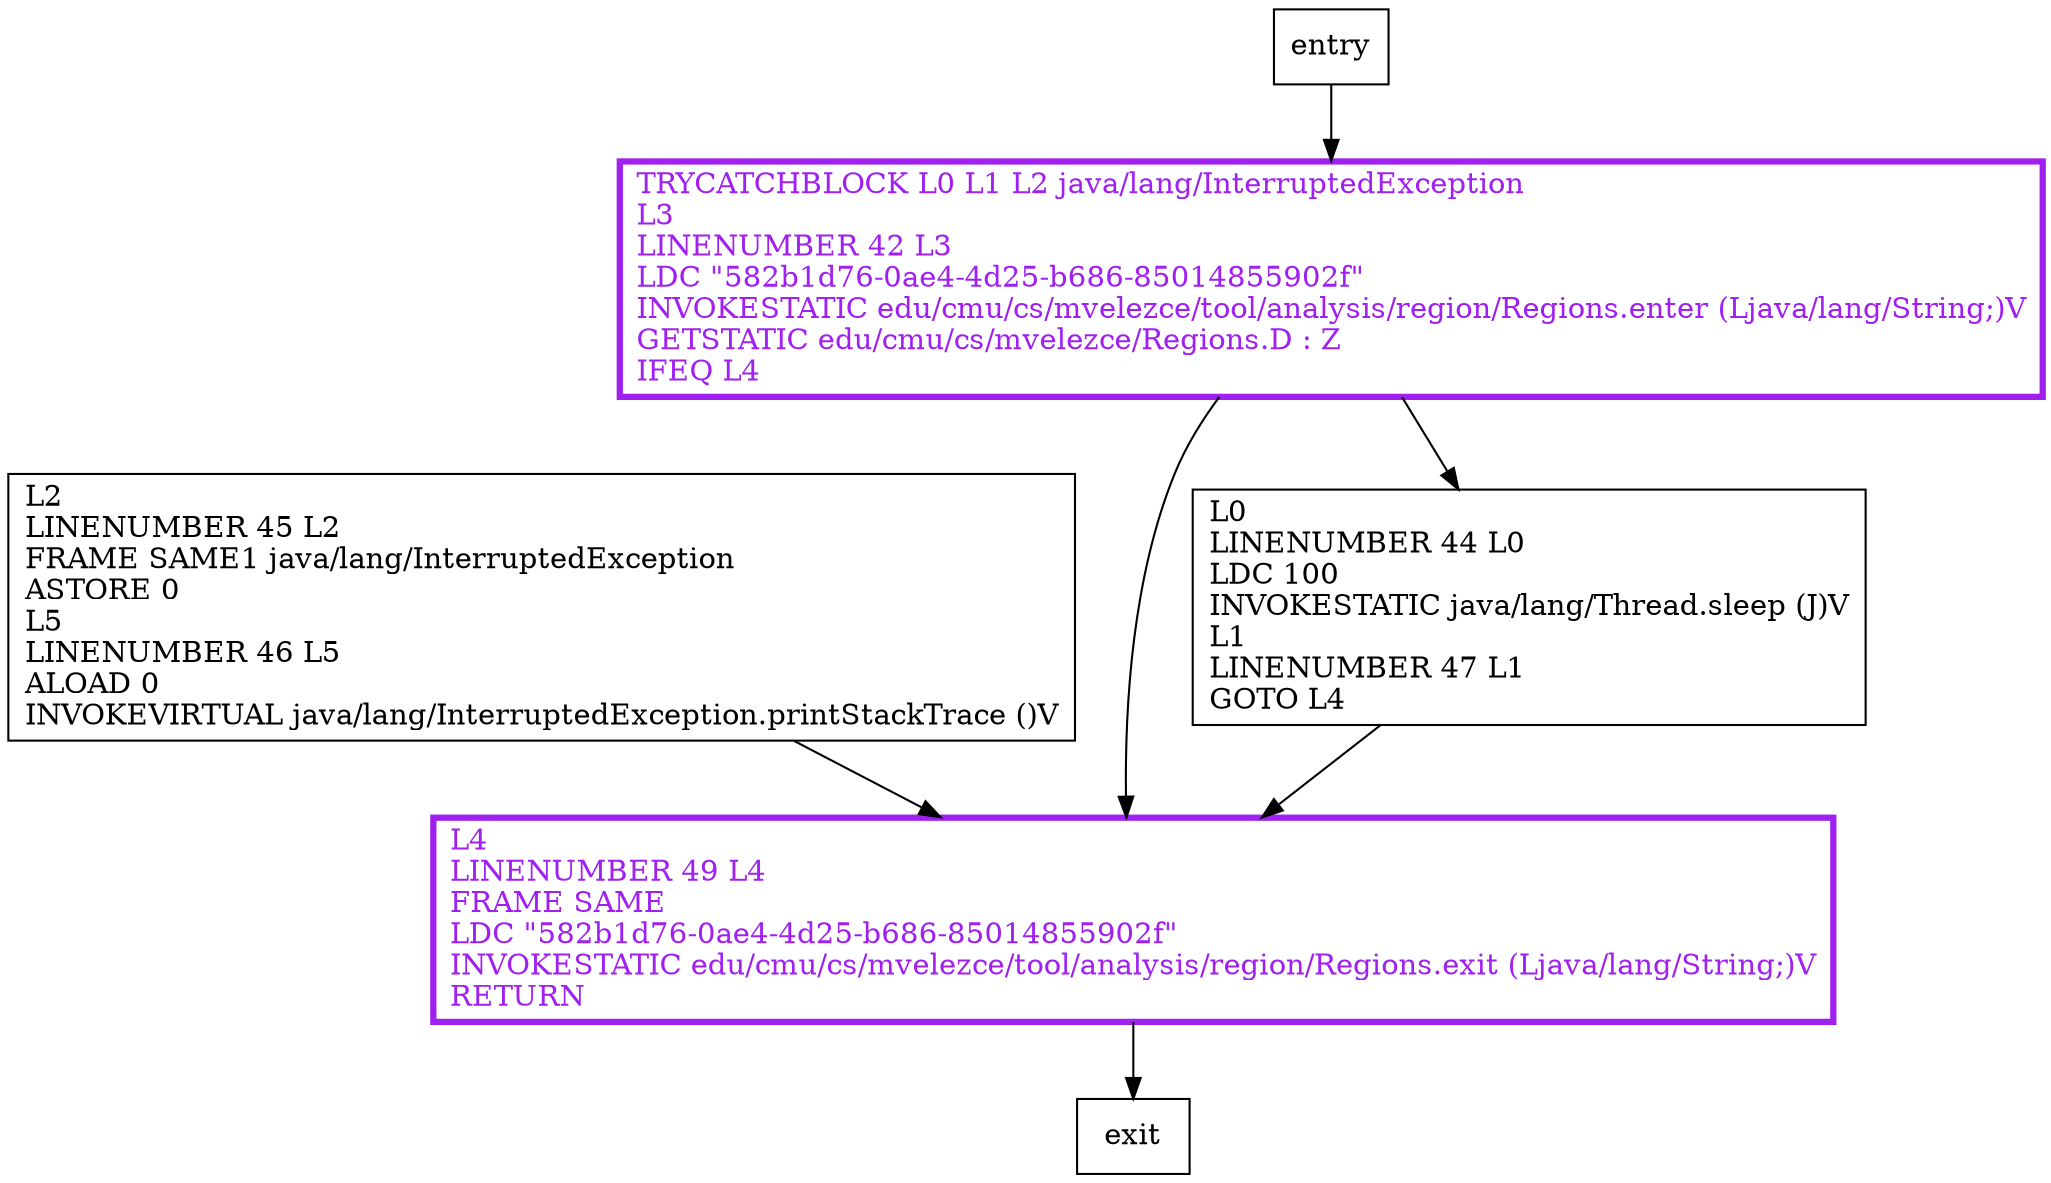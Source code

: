 digraph bar {
node [shape=record];
420362581 [label="TRYCATCHBLOCK L0 L1 L2 java/lang/InterruptedException\lL3\lLINENUMBER 42 L3\lLDC \"582b1d76-0ae4-4d25-b686-85014855902f\"\lINVOKESTATIC edu/cmu/cs/mvelezce/tool/analysis/region/Regions.enter (Ljava/lang/String;)V\lGETSTATIC edu/cmu/cs/mvelezce/Regions.D : Z\lIFEQ L4\l"];
1983619087 [label="L4\lLINENUMBER 49 L4\lFRAME SAME\lLDC \"582b1d76-0ae4-4d25-b686-85014855902f\"\lINVOKESTATIC edu/cmu/cs/mvelezce/tool/analysis/region/Regions.exit (Ljava/lang/String;)V\lRETURN\l"];
1851727440 [label="L0\lLINENUMBER 44 L0\lLDC 100\lINVOKESTATIC java/lang/Thread.sleep (J)V\lL1\lLINENUMBER 47 L1\lGOTO L4\l"];
237480109 [label="L2\lLINENUMBER 45 L2\lFRAME SAME1 java/lang/InterruptedException\lASTORE 0\lL5\lLINENUMBER 46 L5\lALOAD 0\lINVOKEVIRTUAL java/lang/InterruptedException.printStackTrace ()V\l"];
entry;
exit;
entry -> 420362581;
420362581 -> 1983619087;
420362581 -> 1851727440;
1983619087 -> exit;
1851727440 -> 1983619087;
237480109 -> 1983619087;
420362581[fontcolor="purple", penwidth=3, color="purple"];
1983619087[fontcolor="purple", penwidth=3, color="purple"];
}
